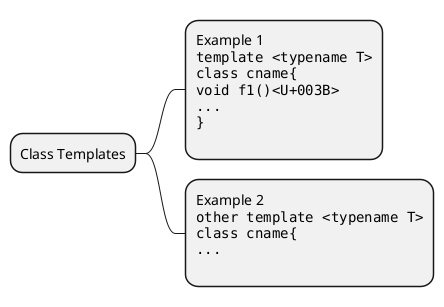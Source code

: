 @startmindmap Multilines
* Class Templates
**:Example 1
<code>
template <typename T>
class cname{
void f1()<U+003B>
...
}
</code>
;
**:Example 2
<code>
other template <typename T>
class cname{
...
</code>
;
@endmindmap
